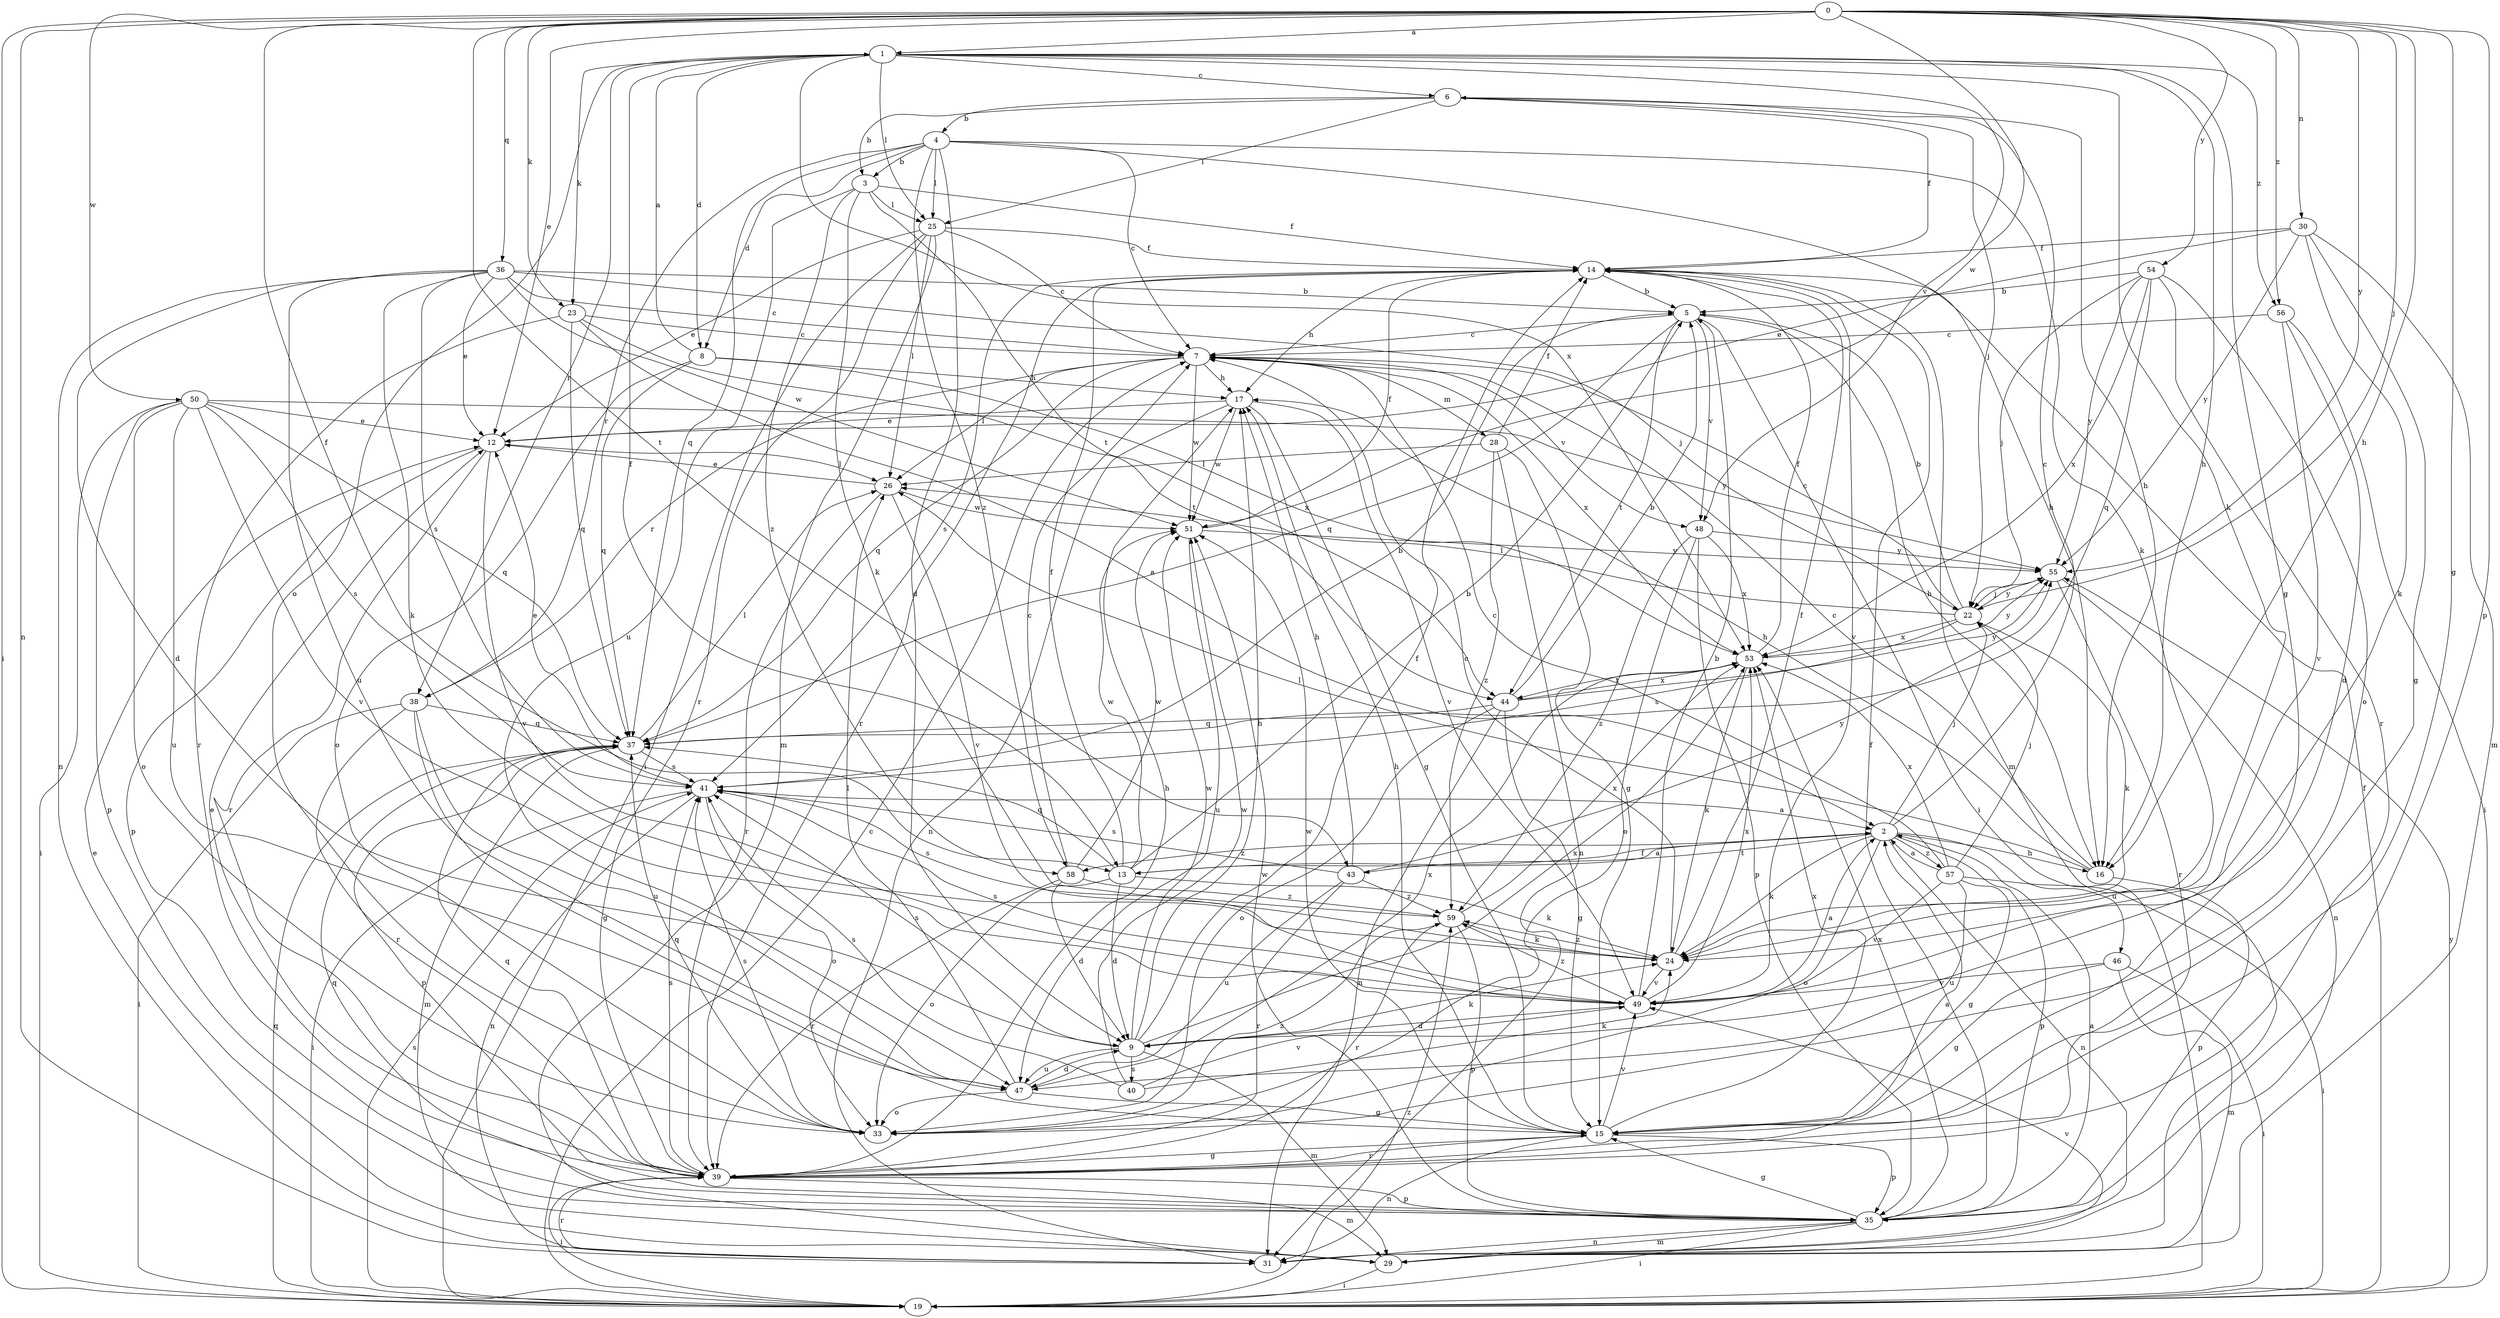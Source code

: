 strict digraph  {
0;
1;
2;
3;
4;
5;
6;
7;
8;
9;
12;
13;
14;
15;
16;
17;
19;
22;
23;
24;
25;
26;
28;
29;
30;
31;
33;
35;
36;
37;
38;
39;
40;
41;
43;
44;
46;
47;
48;
49;
50;
51;
53;
54;
55;
56;
57;
58;
59;
0 -> 1  [label=a];
0 -> 12  [label=e];
0 -> 13  [label=f];
0 -> 15  [label=g];
0 -> 16  [label=h];
0 -> 19  [label=i];
0 -> 22  [label=j];
0 -> 23  [label=k];
0 -> 30  [label=n];
0 -> 31  [label=n];
0 -> 35  [label=p];
0 -> 36  [label=q];
0 -> 43  [label=t];
0 -> 50  [label=w];
0 -> 51  [label=w];
0 -> 54  [label=y];
0 -> 55  [label=y];
0 -> 56  [label=z];
1 -> 6  [label=c];
1 -> 8  [label=d];
1 -> 13  [label=f];
1 -> 15  [label=g];
1 -> 16  [label=h];
1 -> 23  [label=k];
1 -> 24  [label=k];
1 -> 25  [label=l];
1 -> 33  [label=o];
1 -> 38  [label=r];
1 -> 48  [label=v];
1 -> 53  [label=x];
1 -> 56  [label=z];
2 -> 6  [label=c];
2 -> 13  [label=f];
2 -> 16  [label=h];
2 -> 22  [label=j];
2 -> 24  [label=k];
2 -> 31  [label=n];
2 -> 33  [label=o];
2 -> 35  [label=p];
2 -> 43  [label=t];
2 -> 46  [label=u];
2 -> 57  [label=z];
2 -> 58  [label=z];
3 -> 14  [label=f];
3 -> 24  [label=k];
3 -> 25  [label=l];
3 -> 44  [label=t];
3 -> 47  [label=u];
3 -> 58  [label=z];
4 -> 3  [label=b];
4 -> 7  [label=c];
4 -> 8  [label=d];
4 -> 9  [label=d];
4 -> 16  [label=h];
4 -> 24  [label=k];
4 -> 25  [label=l];
4 -> 37  [label=q];
4 -> 38  [label=r];
4 -> 58  [label=z];
5 -> 7  [label=c];
5 -> 16  [label=h];
5 -> 19  [label=i];
5 -> 37  [label=q];
5 -> 44  [label=t];
5 -> 48  [label=v];
6 -> 3  [label=b];
6 -> 4  [label=b];
6 -> 14  [label=f];
6 -> 16  [label=h];
6 -> 22  [label=j];
6 -> 25  [label=l];
7 -> 17  [label=h];
7 -> 26  [label=l];
7 -> 28  [label=m];
7 -> 37  [label=q];
7 -> 38  [label=r];
7 -> 48  [label=v];
7 -> 51  [label=w];
7 -> 53  [label=x];
8 -> 1  [label=a];
8 -> 17  [label=h];
8 -> 33  [label=o];
8 -> 37  [label=q];
8 -> 53  [label=x];
9 -> 14  [label=f];
9 -> 17  [label=h];
9 -> 24  [label=k];
9 -> 29  [label=m];
9 -> 40  [label=s];
9 -> 41  [label=s];
9 -> 47  [label=u];
9 -> 51  [label=w];
9 -> 53  [label=x];
12 -> 26  [label=l];
12 -> 35  [label=p];
12 -> 39  [label=r];
12 -> 49  [label=v];
13 -> 2  [label=a];
13 -> 5  [label=b];
13 -> 9  [label=d];
13 -> 14  [label=f];
13 -> 24  [label=k];
13 -> 33  [label=o];
13 -> 37  [label=q];
13 -> 51  [label=w];
14 -> 5  [label=b];
14 -> 17  [label=h];
14 -> 29  [label=m];
14 -> 39  [label=r];
14 -> 41  [label=s];
14 -> 49  [label=v];
15 -> 17  [label=h];
15 -> 31  [label=n];
15 -> 35  [label=p];
15 -> 39  [label=r];
15 -> 49  [label=v];
15 -> 51  [label=w];
15 -> 53  [label=x];
16 -> 7  [label=c];
16 -> 17  [label=h];
16 -> 26  [label=l];
16 -> 35  [label=p];
17 -> 12  [label=e];
17 -> 15  [label=g];
17 -> 31  [label=n];
17 -> 49  [label=v];
17 -> 51  [label=w];
19 -> 7  [label=c];
19 -> 14  [label=f];
19 -> 37  [label=q];
19 -> 41  [label=s];
19 -> 55  [label=y];
19 -> 59  [label=z];
22 -> 5  [label=b];
22 -> 7  [label=c];
22 -> 24  [label=k];
22 -> 26  [label=l];
22 -> 41  [label=s];
22 -> 53  [label=x];
22 -> 55  [label=y];
23 -> 2  [label=a];
23 -> 7  [label=c];
23 -> 37  [label=q];
23 -> 39  [label=r];
23 -> 44  [label=t];
24 -> 7  [label=c];
24 -> 14  [label=f];
24 -> 49  [label=v];
24 -> 59  [label=z];
25 -> 7  [label=c];
25 -> 12  [label=e];
25 -> 14  [label=f];
25 -> 19  [label=i];
25 -> 26  [label=l];
25 -> 29  [label=m];
25 -> 39  [label=r];
26 -> 12  [label=e];
26 -> 39  [label=r];
26 -> 49  [label=v];
26 -> 51  [label=w];
28 -> 14  [label=f];
28 -> 15  [label=g];
28 -> 26  [label=l];
28 -> 31  [label=n];
28 -> 59  [label=z];
29 -> 12  [label=e];
29 -> 19  [label=i];
29 -> 49  [label=v];
30 -> 12  [label=e];
30 -> 14  [label=f];
30 -> 15  [label=g];
30 -> 24  [label=k];
30 -> 29  [label=m];
30 -> 55  [label=y];
31 -> 39  [label=r];
33 -> 37  [label=q];
33 -> 41  [label=s];
33 -> 59  [label=z];
35 -> 2  [label=a];
35 -> 14  [label=f];
35 -> 15  [label=g];
35 -> 19  [label=i];
35 -> 29  [label=m];
35 -> 31  [label=n];
35 -> 37  [label=q];
35 -> 51  [label=w];
35 -> 53  [label=x];
36 -> 5  [label=b];
36 -> 7  [label=c];
36 -> 9  [label=d];
36 -> 12  [label=e];
36 -> 22  [label=j];
36 -> 24  [label=k];
36 -> 31  [label=n];
36 -> 41  [label=s];
36 -> 47  [label=u];
36 -> 51  [label=w];
37 -> 26  [label=l];
37 -> 29  [label=m];
37 -> 35  [label=p];
37 -> 41  [label=s];
38 -> 15  [label=g];
38 -> 19  [label=i];
38 -> 37  [label=q];
38 -> 39  [label=r];
38 -> 47  [label=u];
39 -> 2  [label=a];
39 -> 12  [label=e];
39 -> 15  [label=g];
39 -> 17  [label=h];
39 -> 19  [label=i];
39 -> 29  [label=m];
39 -> 35  [label=p];
39 -> 37  [label=q];
39 -> 41  [label=s];
40 -> 24  [label=k];
40 -> 41  [label=s];
40 -> 49  [label=v];
40 -> 51  [label=w];
41 -> 2  [label=a];
41 -> 5  [label=b];
41 -> 12  [label=e];
41 -> 19  [label=i];
41 -> 31  [label=n];
41 -> 33  [label=o];
43 -> 17  [label=h];
43 -> 39  [label=r];
43 -> 41  [label=s];
43 -> 47  [label=u];
43 -> 55  [label=y];
43 -> 59  [label=z];
44 -> 5  [label=b];
44 -> 15  [label=g];
44 -> 31  [label=n];
44 -> 33  [label=o];
44 -> 37  [label=q];
44 -> 53  [label=x];
44 -> 55  [label=y];
46 -> 15  [label=g];
46 -> 19  [label=i];
46 -> 29  [label=m];
46 -> 49  [label=v];
47 -> 9  [label=d];
47 -> 15  [label=g];
47 -> 26  [label=l];
47 -> 33  [label=o];
47 -> 53  [label=x];
48 -> 33  [label=o];
48 -> 35  [label=p];
48 -> 53  [label=x];
48 -> 55  [label=y];
48 -> 59  [label=z];
49 -> 2  [label=a];
49 -> 5  [label=b];
49 -> 9  [label=d];
49 -> 41  [label=s];
49 -> 53  [label=x];
49 -> 59  [label=z];
50 -> 12  [label=e];
50 -> 19  [label=i];
50 -> 33  [label=o];
50 -> 35  [label=p];
50 -> 37  [label=q];
50 -> 41  [label=s];
50 -> 47  [label=u];
50 -> 49  [label=v];
50 -> 55  [label=y];
51 -> 14  [label=f];
51 -> 47  [label=u];
51 -> 55  [label=y];
53 -> 14  [label=f];
53 -> 24  [label=k];
53 -> 44  [label=t];
53 -> 55  [label=y];
54 -> 5  [label=b];
54 -> 22  [label=j];
54 -> 33  [label=o];
54 -> 37  [label=q];
54 -> 39  [label=r];
54 -> 53  [label=x];
54 -> 55  [label=y];
55 -> 22  [label=j];
55 -> 31  [label=n];
55 -> 39  [label=r];
56 -> 7  [label=c];
56 -> 9  [label=d];
56 -> 19  [label=i];
56 -> 49  [label=v];
57 -> 2  [label=a];
57 -> 7  [label=c];
57 -> 15  [label=g];
57 -> 19  [label=i];
57 -> 22  [label=j];
57 -> 47  [label=u];
57 -> 49  [label=v];
57 -> 53  [label=x];
58 -> 7  [label=c];
58 -> 9  [label=d];
58 -> 39  [label=r];
58 -> 51  [label=w];
58 -> 59  [label=z];
59 -> 24  [label=k];
59 -> 35  [label=p];
59 -> 39  [label=r];
59 -> 41  [label=s];
59 -> 53  [label=x];
}
